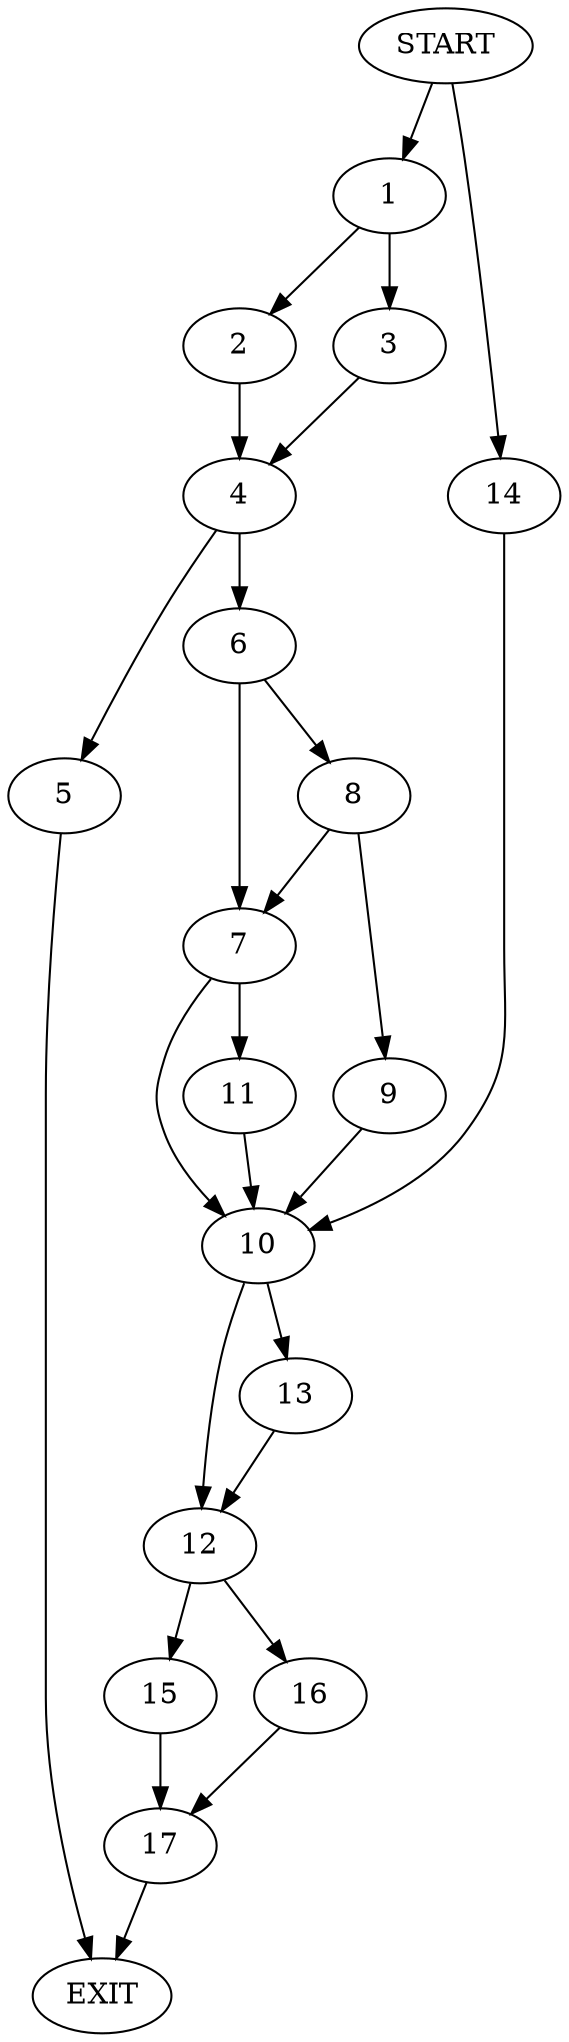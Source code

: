 digraph {
0 [label="START"]
18 [label="EXIT"]
0 -> 1
1 -> 2
1 -> 3
3 -> 4
2 -> 4
4 -> 5
4 -> 6
5 -> 18
6 -> 7
6 -> 8
8 -> 7
8 -> 9
7 -> 10
7 -> 11
9 -> 10
10 -> 12
10 -> 13
11 -> 10
0 -> 14
14 -> 10
13 -> 12
12 -> 15
12 -> 16
15 -> 17
16 -> 17
17 -> 18
}
